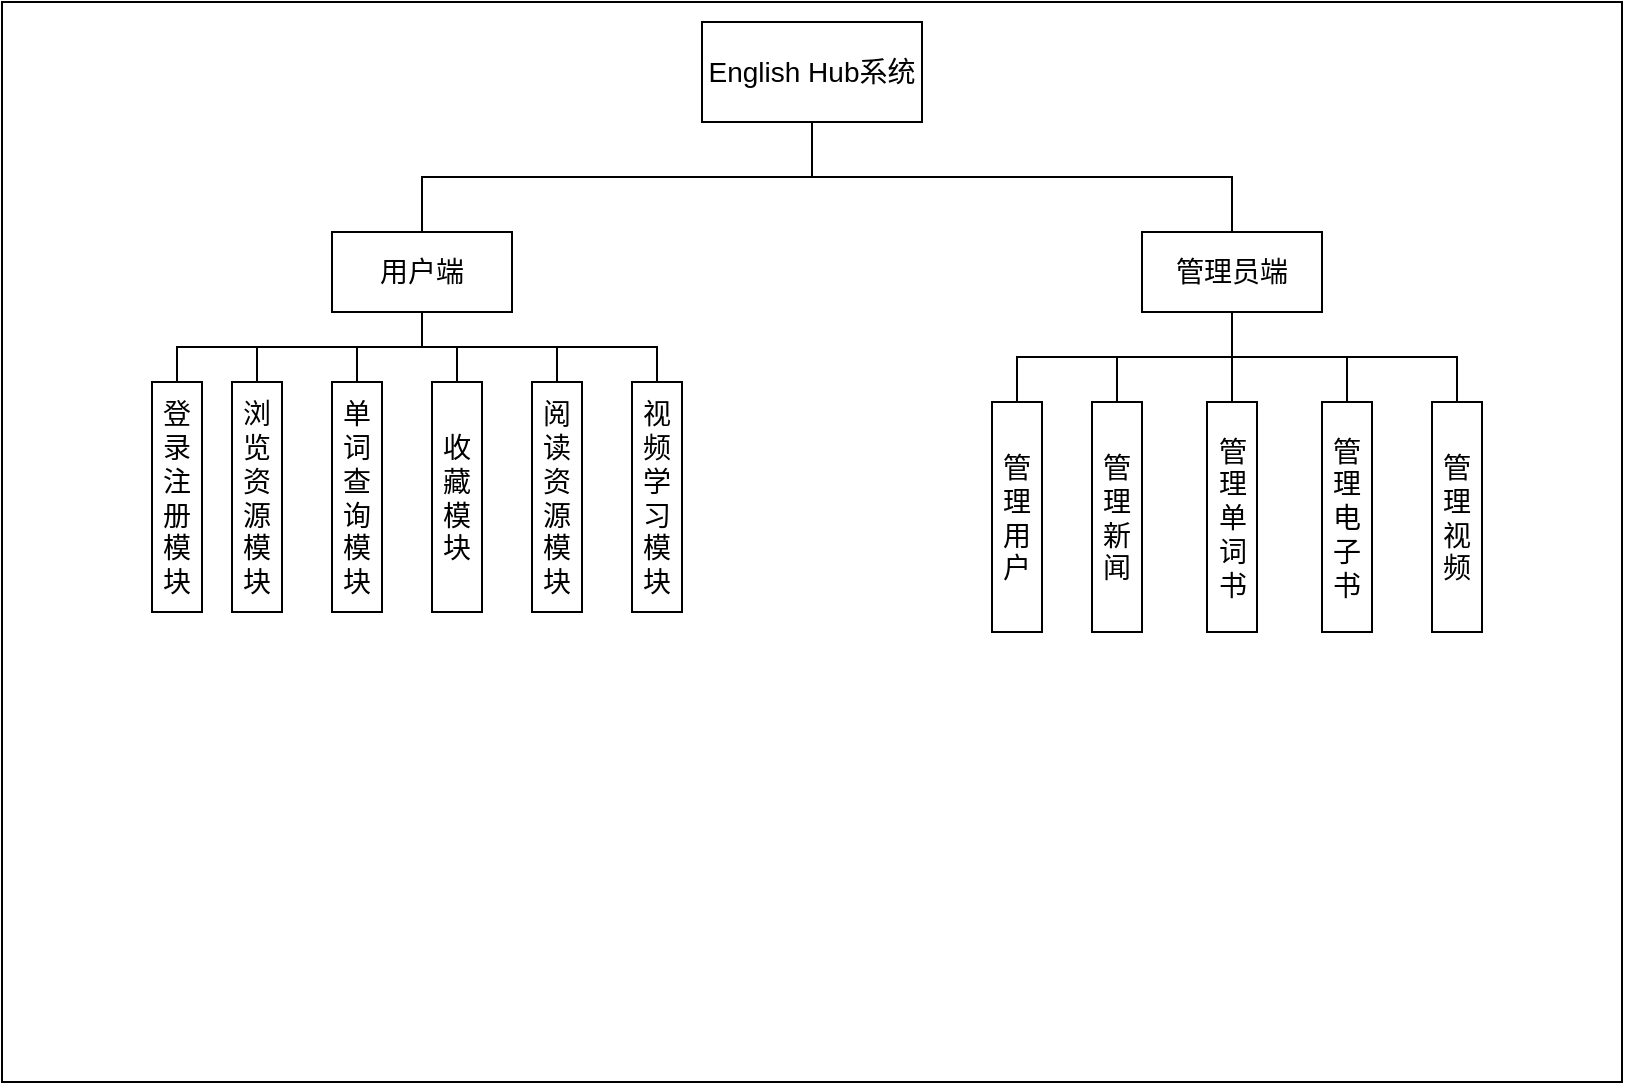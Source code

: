 <mxfile version="24.3.1" type="github">
  <diagram name="第 1 页" id="fv-GO7L_r-PNmPVsoWyf">
    <mxGraphModel dx="1050" dy="569" grid="1" gridSize="10" guides="1" tooltips="1" connect="1" arrows="1" fold="1" page="1" pageScale="1" pageWidth="827" pageHeight="1169" math="0" shadow="0">
      <root>
        <mxCell id="0" />
        <mxCell id="1" parent="0" />
        <mxCell id="Oow83BNOD_xixiC2QuXQ-1" value="" style="rounded=0;whiteSpace=wrap;html=1;" parent="1" vertex="1">
          <mxGeometry x="55" y="30" width="810" height="540" as="geometry" />
        </mxCell>
        <mxCell id="Oow83BNOD_xixiC2QuXQ-2" value="English Hub系统" style="rounded=0;whiteSpace=wrap;html=1;fontSize=14;" parent="1" vertex="1">
          <mxGeometry x="405" y="40" width="110" height="50" as="geometry" />
        </mxCell>
        <mxCell id="Oow83BNOD_xixiC2QuXQ-3" value="用户端" style="rounded=0;whiteSpace=wrap;html=1;fontSize=14;" parent="1" vertex="1">
          <mxGeometry x="220" y="145" width="90" height="40" as="geometry" />
        </mxCell>
        <mxCell id="Oow83BNOD_xixiC2QuXQ-4" value="管理员端" style="rounded=0;whiteSpace=wrap;html=1;fontSize=14;" parent="1" vertex="1">
          <mxGeometry x="625" y="145" width="90" height="40" as="geometry" />
        </mxCell>
        <mxCell id="Oow83BNOD_xixiC2QuXQ-5" value="登录注册模块" style="rounded=0;whiteSpace=wrap;html=1;fontSize=14;direction=south;" parent="1" vertex="1">
          <mxGeometry x="130" y="220" width="25" height="115" as="geometry" />
        </mxCell>
        <mxCell id="Oow83BNOD_xixiC2QuXQ-6" value="" style="endArrow=none;html=1;rounded=0;entryX=0.5;entryY=1;entryDx=0;entryDy=0;edgeStyle=orthogonalEdgeStyle;exitX=0.5;exitY=0;exitDx=0;exitDy=0;" parent="1" source="Oow83BNOD_xixiC2QuXQ-3" target="Oow83BNOD_xixiC2QuXQ-2" edge="1">
          <mxGeometry width="50" height="50" relative="1" as="geometry">
            <mxPoint x="459.5" y="150" as="sourcePoint" />
            <mxPoint x="459.5" y="100" as="targetPoint" />
          </mxGeometry>
        </mxCell>
        <mxCell id="Oow83BNOD_xixiC2QuXQ-7" value="" style="endArrow=none;html=1;rounded=0;entryX=0.5;entryY=1;entryDx=0;entryDy=0;exitX=0.5;exitY=0;exitDx=0;exitDy=0;edgeStyle=orthogonalEdgeStyle;" parent="1" source="Oow83BNOD_xixiC2QuXQ-4" target="Oow83BNOD_xixiC2QuXQ-2" edge="1">
          <mxGeometry width="50" height="50" relative="1" as="geometry">
            <mxPoint x="480" y="150" as="sourcePoint" />
            <mxPoint x="480" y="100" as="targetPoint" />
          </mxGeometry>
        </mxCell>
        <mxCell id="Oow83BNOD_xixiC2QuXQ-8" value="" style="endArrow=none;html=1;rounded=0;entryX=0.5;entryY=1;entryDx=0;entryDy=0;exitX=0;exitY=0.5;exitDx=0;exitDy=0;edgeStyle=orthogonalEdgeStyle;" parent="1" source="Oow83BNOD_xixiC2QuXQ-5" target="Oow83BNOD_xixiC2QuXQ-3" edge="1">
          <mxGeometry width="50" height="50" relative="1" as="geometry">
            <mxPoint x="264.5" y="250" as="sourcePoint" />
            <mxPoint x="264.5" y="200" as="targetPoint" />
          </mxGeometry>
        </mxCell>
        <mxCell id="aqedDVNUCptT7Hvm6-Dn-1" value="浏览资源模块" style="rounded=0;whiteSpace=wrap;html=1;fontSize=14;direction=south;" vertex="1" parent="1">
          <mxGeometry x="170" y="220" width="25" height="115" as="geometry" />
        </mxCell>
        <mxCell id="aqedDVNUCptT7Hvm6-Dn-2" value="管理用户" style="rounded=0;whiteSpace=wrap;html=1;fontSize=14;direction=south;" vertex="1" parent="1">
          <mxGeometry x="550" y="230" width="25" height="115" as="geometry" />
        </mxCell>
        <mxCell id="aqedDVNUCptT7Hvm6-Dn-3" value="管理新闻" style="rounded=0;whiteSpace=wrap;html=1;fontSize=14;direction=south;" vertex="1" parent="1">
          <mxGeometry x="600" y="230" width="25" height="115" as="geometry" />
        </mxCell>
        <mxCell id="aqedDVNUCptT7Hvm6-Dn-4" value="管理单词书" style="rounded=0;whiteSpace=wrap;html=1;fontSize=14;direction=south;" vertex="1" parent="1">
          <mxGeometry x="657.5" y="230" width="25" height="115" as="geometry" />
        </mxCell>
        <mxCell id="aqedDVNUCptT7Hvm6-Dn-5" value="管理电子书" style="rounded=0;whiteSpace=wrap;html=1;fontSize=14;direction=south;" vertex="1" parent="1">
          <mxGeometry x="715" y="230" width="25" height="115" as="geometry" />
        </mxCell>
        <mxCell id="aqedDVNUCptT7Hvm6-Dn-6" value="管理视频" style="rounded=0;whiteSpace=wrap;html=1;fontSize=14;direction=south;" vertex="1" parent="1">
          <mxGeometry x="770" y="230" width="25" height="115" as="geometry" />
        </mxCell>
        <mxCell id="aqedDVNUCptT7Hvm6-Dn-7" value="" style="endArrow=none;html=1;rounded=0;entryX=0.5;entryY=1;entryDx=0;entryDy=0;exitX=0;exitY=0.5;exitDx=0;exitDy=0;edgeStyle=orthogonalEdgeStyle;" edge="1" parent="1" source="aqedDVNUCptT7Hvm6-Dn-4" target="Oow83BNOD_xixiC2QuXQ-4">
          <mxGeometry width="50" height="50" relative="1" as="geometry">
            <mxPoint x="664.5" y="235" as="sourcePoint" />
            <mxPoint x="664.5" y="185" as="targetPoint" />
          </mxGeometry>
        </mxCell>
        <mxCell id="aqedDVNUCptT7Hvm6-Dn-9" value="" style="endArrow=none;html=1;rounded=0;entryX=0.5;entryY=1;entryDx=0;entryDy=0;exitX=0;exitY=0.5;exitDx=0;exitDy=0;edgeStyle=orthogonalEdgeStyle;" edge="1" parent="1" source="aqedDVNUCptT7Hvm6-Dn-2" target="Oow83BNOD_xixiC2QuXQ-4">
          <mxGeometry width="50" height="50" relative="1" as="geometry">
            <mxPoint x="560" y="220" as="sourcePoint" />
            <mxPoint x="560" y="170" as="targetPoint" />
          </mxGeometry>
        </mxCell>
        <mxCell id="aqedDVNUCptT7Hvm6-Dn-10" value="" style="endArrow=none;html=1;rounded=0;entryX=0.5;entryY=1;entryDx=0;entryDy=0;exitX=0;exitY=0.5;exitDx=0;exitDy=0;edgeStyle=orthogonalEdgeStyle;" edge="1" parent="1" source="aqedDVNUCptT7Hvm6-Dn-3" target="Oow83BNOD_xixiC2QuXQ-4">
          <mxGeometry width="50" height="50" relative="1" as="geometry">
            <mxPoint x="610" y="230" as="sourcePoint" />
            <mxPoint x="610" y="180" as="targetPoint" />
          </mxGeometry>
        </mxCell>
        <mxCell id="aqedDVNUCptT7Hvm6-Dn-11" value="" style="endArrow=none;html=1;rounded=0;entryX=0.5;entryY=1;entryDx=0;entryDy=0;exitX=0;exitY=0.5;exitDx=0;exitDy=0;edgeStyle=orthogonalEdgeStyle;" edge="1" parent="1" source="aqedDVNUCptT7Hvm6-Dn-5" target="Oow83BNOD_xixiC2QuXQ-4">
          <mxGeometry width="50" height="50" relative="1" as="geometry">
            <mxPoint x="740" y="210" as="sourcePoint" />
            <mxPoint x="740" y="160" as="targetPoint" />
          </mxGeometry>
        </mxCell>
        <mxCell id="aqedDVNUCptT7Hvm6-Dn-12" value="" style="endArrow=none;html=1;rounded=0;entryX=0.5;entryY=1;entryDx=0;entryDy=0;exitX=0;exitY=0.5;exitDx=0;exitDy=0;edgeStyle=orthogonalEdgeStyle;" edge="1" parent="1" source="aqedDVNUCptT7Hvm6-Dn-6" target="Oow83BNOD_xixiC2QuXQ-4">
          <mxGeometry width="50" height="50" relative="1" as="geometry">
            <mxPoint x="780" y="220" as="sourcePoint" />
            <mxPoint x="780" y="170" as="targetPoint" />
          </mxGeometry>
        </mxCell>
        <mxCell id="aqedDVNUCptT7Hvm6-Dn-13" value="单词查询模块" style="rounded=0;whiteSpace=wrap;html=1;fontSize=14;direction=south;" vertex="1" parent="1">
          <mxGeometry x="220" y="220" width="25" height="115" as="geometry" />
        </mxCell>
        <mxCell id="aqedDVNUCptT7Hvm6-Dn-14" value="阅读资源模块" style="rounded=0;whiteSpace=wrap;html=1;fontSize=14;direction=south;" vertex="1" parent="1">
          <mxGeometry x="320" y="220" width="25" height="115" as="geometry" />
        </mxCell>
        <mxCell id="aqedDVNUCptT7Hvm6-Dn-15" value="" style="endArrow=none;html=1;rounded=0;entryX=0.5;entryY=1;entryDx=0;entryDy=0;exitX=0;exitY=0.5;exitDx=0;exitDy=0;edgeStyle=orthogonalEdgeStyle;" edge="1" parent="1" source="aqedDVNUCptT7Hvm6-Dn-1" target="Oow83BNOD_xixiC2QuXQ-3">
          <mxGeometry width="50" height="50" relative="1" as="geometry">
            <mxPoint x="170" y="190" as="sourcePoint" />
            <mxPoint x="170" y="140" as="targetPoint" />
          </mxGeometry>
        </mxCell>
        <mxCell id="aqedDVNUCptT7Hvm6-Dn-16" value="" style="endArrow=none;html=1;rounded=0;entryX=0.5;entryY=1;entryDx=0;entryDy=0;exitX=0;exitY=0.5;exitDx=0;exitDy=0;edgeStyle=orthogonalEdgeStyle;" edge="1" parent="1" source="aqedDVNUCptT7Hvm6-Dn-13" target="Oow83BNOD_xixiC2QuXQ-3">
          <mxGeometry width="50" height="50" relative="1" as="geometry">
            <mxPoint x="330" y="210" as="sourcePoint" />
            <mxPoint x="330" y="160" as="targetPoint" />
          </mxGeometry>
        </mxCell>
        <mxCell id="aqedDVNUCptT7Hvm6-Dn-17" value="" style="endArrow=none;html=1;rounded=0;entryX=0.5;entryY=1;entryDx=0;entryDy=0;exitX=0;exitY=0.5;exitDx=0;exitDy=0;edgeStyle=orthogonalEdgeStyle;" edge="1" parent="1" source="aqedDVNUCptT7Hvm6-Dn-14" target="Oow83BNOD_xixiC2QuXQ-3">
          <mxGeometry width="50" height="50" relative="1" as="geometry">
            <mxPoint x="370" y="210" as="sourcePoint" />
            <mxPoint x="370" y="160" as="targetPoint" />
          </mxGeometry>
        </mxCell>
        <mxCell id="aqedDVNUCptT7Hvm6-Dn-18" value="视频学习模块" style="rounded=0;whiteSpace=wrap;html=1;fontSize=14;direction=south;" vertex="1" parent="1">
          <mxGeometry x="370" y="220" width="25" height="115" as="geometry" />
        </mxCell>
        <mxCell id="aqedDVNUCptT7Hvm6-Dn-19" value="" style="endArrow=none;html=1;rounded=0;entryX=0.5;entryY=1;entryDx=0;entryDy=0;exitX=0;exitY=0.5;exitDx=0;exitDy=0;edgeStyle=orthogonalEdgeStyle;" edge="1" parent="1" source="aqedDVNUCptT7Hvm6-Dn-18" target="Oow83BNOD_xixiC2QuXQ-3">
          <mxGeometry width="50" height="50" relative="1" as="geometry">
            <mxPoint x="400" y="210" as="sourcePoint" />
            <mxPoint x="400" y="160" as="targetPoint" />
          </mxGeometry>
        </mxCell>
        <mxCell id="aqedDVNUCptT7Hvm6-Dn-20" value="收藏模块" style="rounded=0;whiteSpace=wrap;html=1;fontSize=14;direction=south;" vertex="1" parent="1">
          <mxGeometry x="270" y="220" width="25" height="115" as="geometry" />
        </mxCell>
        <mxCell id="aqedDVNUCptT7Hvm6-Dn-21" value="" style="endArrow=none;html=1;rounded=0;entryX=0.5;entryY=1;entryDx=0;entryDy=0;exitX=0;exitY=0.5;exitDx=0;exitDy=0;edgeStyle=orthogonalEdgeStyle;" edge="1" parent="1" source="aqedDVNUCptT7Hvm6-Dn-20" target="Oow83BNOD_xixiC2QuXQ-3">
          <mxGeometry width="50" height="50" relative="1" as="geometry">
            <mxPoint x="340" y="190" as="sourcePoint" />
            <mxPoint x="340" y="140" as="targetPoint" />
          </mxGeometry>
        </mxCell>
      </root>
    </mxGraphModel>
  </diagram>
</mxfile>
